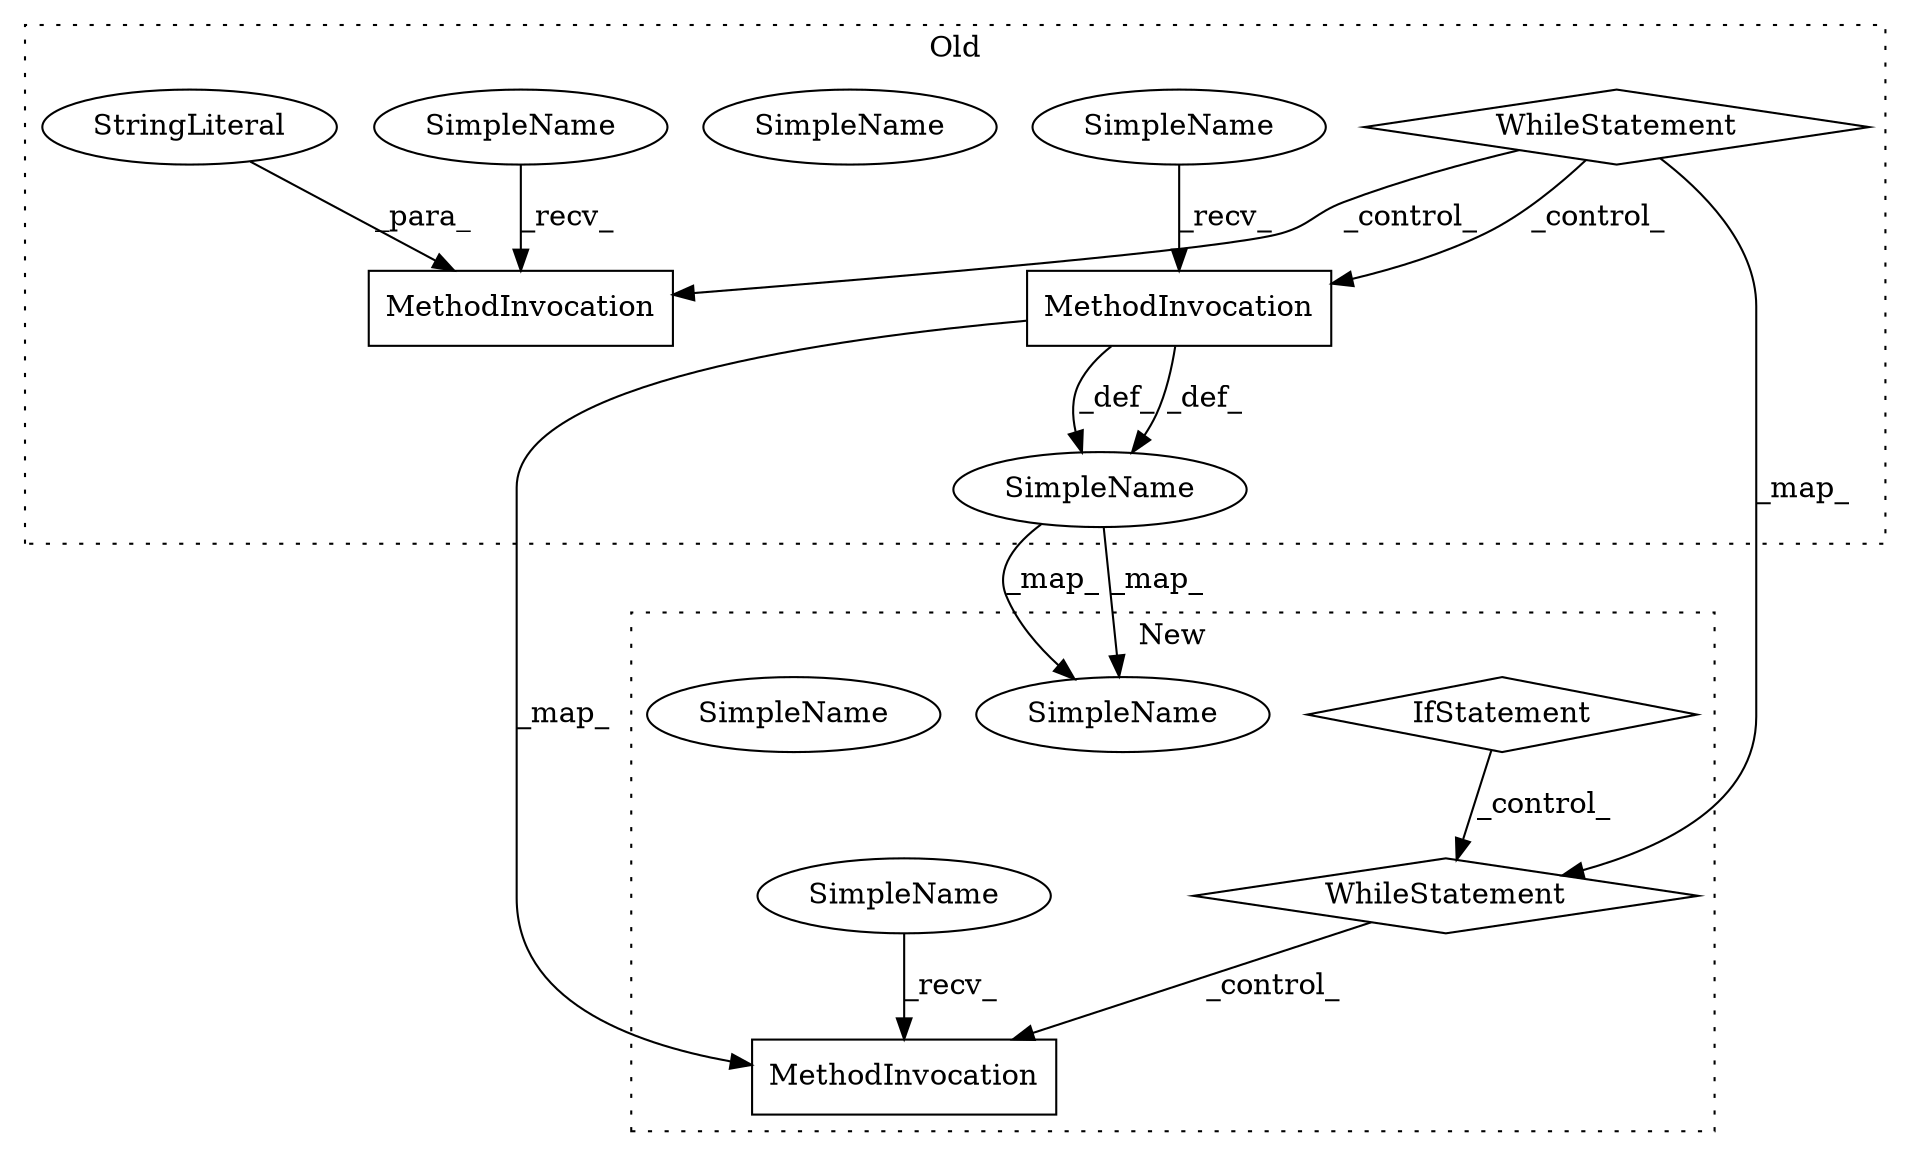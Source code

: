 digraph G {
subgraph cluster0 {
2 [label="MethodInvocation" a="32" s="10971,10994" l="10,1" shape="box"];
3 [label="MethodInvocation" a="32" s="11579,11596" l="10,1" shape="box"];
5 [label="SimpleName" a="42" s="10968" l="2" shape="ellipse"];
6 [label="SimpleName" a="42" s="11576" l="2" shape="ellipse"];
7 [label="SimpleName" a="42" s="10744" l="6" shape="ellipse"];
8 [label="SimpleName" a="42" s="10744" l="6" shape="ellipse"];
12 [label="StringLiteral" a="45" s="11589" l="7" shape="ellipse"];
14 [label="WhileStatement" a="61" s="10656,10672" l="7,2" shape="diamond"];
label = "Old";
style="dotted";
}
subgraph cluster1 {
1 [label="IfStatement" a="25" s="11000,11013" l="4,2" shape="diamond"];
4 [label="MethodInvocation" a="32" s="11818,11841" l="10,1" shape="box"];
9 [label="SimpleName" a="42" s="11029" l="6" shape="ellipse"];
10 [label="SimpleName" a="42" s="11814" l="3" shape="ellipse"];
11 [label="SimpleName" a="42" s="11029" l="6" shape="ellipse"];
13 [label="WhileStatement" a="61" s="11651,11668" l="7,2" shape="diamond"];
label = "New";
style="dotted";
}
1 -> 13 [label="_control_"];
2 -> 7 [label="_def_"];
2 -> 4 [label="_map_"];
2 -> 7 [label="_def_"];
5 -> 2 [label="_recv_"];
6 -> 3 [label="_recv_"];
7 -> 9 [label="_map_"];
7 -> 9 [label="_map_"];
10 -> 4 [label="_recv_"];
12 -> 3 [label="_para_"];
13 -> 4 [label="_control_"];
14 -> 3 [label="_control_"];
14 -> 2 [label="_control_"];
14 -> 13 [label="_map_"];
}